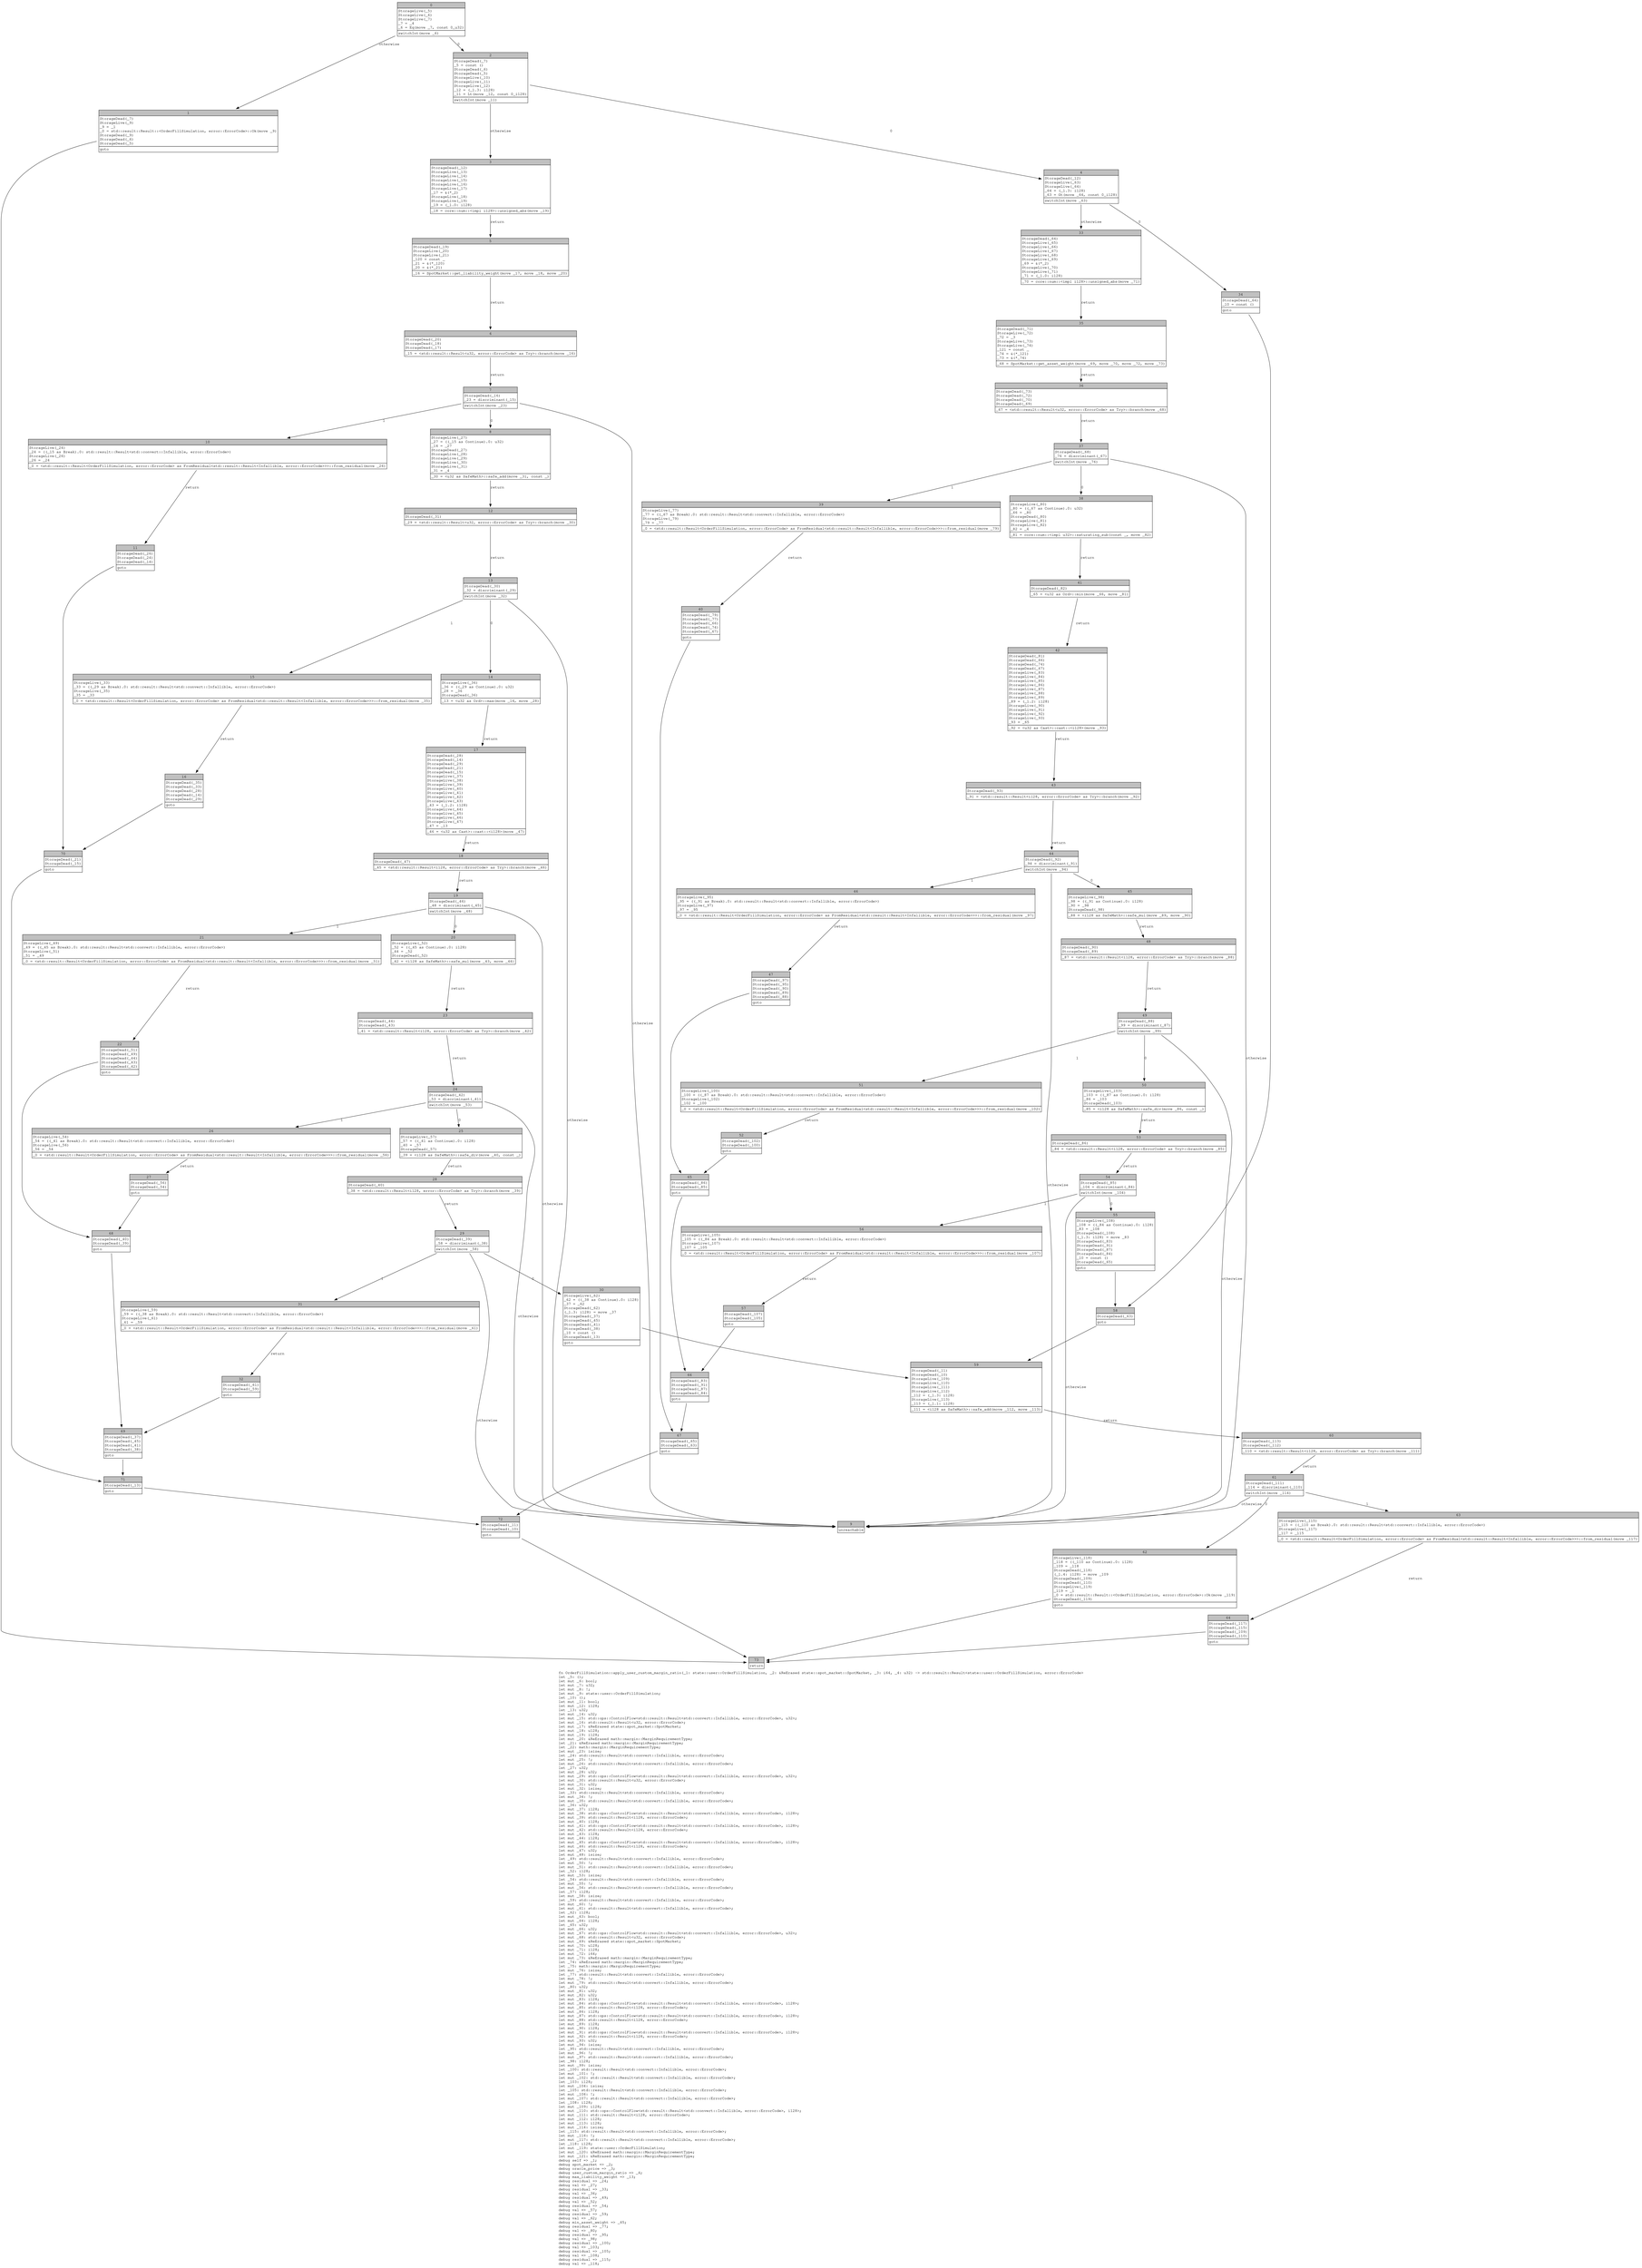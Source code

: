 digraph Mir_0_4340 {
    graph [fontname="Courier, monospace"];
    node [fontname="Courier, monospace"];
    edge [fontname="Courier, monospace"];
    label=<fn OrderFillSimulation::apply_user_custom_margin_ratio(_1: state::user::OrderFillSimulation, _2: &amp;ReErased state::spot_market::SpotMarket, _3: i64, _4: u32) -&gt; std::result::Result&lt;state::user::OrderFillSimulation, error::ErrorCode&gt;<br align="left"/>let _5: ();<br align="left"/>let mut _6: bool;<br align="left"/>let mut _7: u32;<br align="left"/>let mut _8: !;<br align="left"/>let mut _9: state::user::OrderFillSimulation;<br align="left"/>let _10: ();<br align="left"/>let mut _11: bool;<br align="left"/>let mut _12: i128;<br align="left"/>let _13: u32;<br align="left"/>let mut _14: u32;<br align="left"/>let mut _15: std::ops::ControlFlow&lt;std::result::Result&lt;std::convert::Infallible, error::ErrorCode&gt;, u32&gt;;<br align="left"/>let mut _16: std::result::Result&lt;u32, error::ErrorCode&gt;;<br align="left"/>let mut _17: &amp;ReErased state::spot_market::SpotMarket;<br align="left"/>let mut _18: u128;<br align="left"/>let mut _19: i128;<br align="left"/>let mut _20: &amp;ReErased math::margin::MarginRequirementType;<br align="left"/>let _21: &amp;ReErased math::margin::MarginRequirementType;<br align="left"/>let _22: math::margin::MarginRequirementType;<br align="left"/>let mut _23: isize;<br align="left"/>let _24: std::result::Result&lt;std::convert::Infallible, error::ErrorCode&gt;;<br align="left"/>let mut _25: !;<br align="left"/>let mut _26: std::result::Result&lt;std::convert::Infallible, error::ErrorCode&gt;;<br align="left"/>let _27: u32;<br align="left"/>let mut _28: u32;<br align="left"/>let mut _29: std::ops::ControlFlow&lt;std::result::Result&lt;std::convert::Infallible, error::ErrorCode&gt;, u32&gt;;<br align="left"/>let mut _30: std::result::Result&lt;u32, error::ErrorCode&gt;;<br align="left"/>let mut _31: u32;<br align="left"/>let mut _32: isize;<br align="left"/>let _33: std::result::Result&lt;std::convert::Infallible, error::ErrorCode&gt;;<br align="left"/>let mut _34: !;<br align="left"/>let mut _35: std::result::Result&lt;std::convert::Infallible, error::ErrorCode&gt;;<br align="left"/>let _36: u32;<br align="left"/>let mut _37: i128;<br align="left"/>let mut _38: std::ops::ControlFlow&lt;std::result::Result&lt;std::convert::Infallible, error::ErrorCode&gt;, i128&gt;;<br align="left"/>let mut _39: std::result::Result&lt;i128, error::ErrorCode&gt;;<br align="left"/>let mut _40: i128;<br align="left"/>let mut _41: std::ops::ControlFlow&lt;std::result::Result&lt;std::convert::Infallible, error::ErrorCode&gt;, i128&gt;;<br align="left"/>let mut _42: std::result::Result&lt;i128, error::ErrorCode&gt;;<br align="left"/>let mut _43: i128;<br align="left"/>let mut _44: i128;<br align="left"/>let mut _45: std::ops::ControlFlow&lt;std::result::Result&lt;std::convert::Infallible, error::ErrorCode&gt;, i128&gt;;<br align="left"/>let mut _46: std::result::Result&lt;i128, error::ErrorCode&gt;;<br align="left"/>let mut _47: u32;<br align="left"/>let mut _48: isize;<br align="left"/>let _49: std::result::Result&lt;std::convert::Infallible, error::ErrorCode&gt;;<br align="left"/>let mut _50: !;<br align="left"/>let mut _51: std::result::Result&lt;std::convert::Infallible, error::ErrorCode&gt;;<br align="left"/>let _52: i128;<br align="left"/>let mut _53: isize;<br align="left"/>let _54: std::result::Result&lt;std::convert::Infallible, error::ErrorCode&gt;;<br align="left"/>let mut _55: !;<br align="left"/>let mut _56: std::result::Result&lt;std::convert::Infallible, error::ErrorCode&gt;;<br align="left"/>let _57: i128;<br align="left"/>let mut _58: isize;<br align="left"/>let _59: std::result::Result&lt;std::convert::Infallible, error::ErrorCode&gt;;<br align="left"/>let mut _60: !;<br align="left"/>let mut _61: std::result::Result&lt;std::convert::Infallible, error::ErrorCode&gt;;<br align="left"/>let _62: i128;<br align="left"/>let mut _63: bool;<br align="left"/>let mut _64: i128;<br align="left"/>let _65: u32;<br align="left"/>let mut _66: u32;<br align="left"/>let mut _67: std::ops::ControlFlow&lt;std::result::Result&lt;std::convert::Infallible, error::ErrorCode&gt;, u32&gt;;<br align="left"/>let mut _68: std::result::Result&lt;u32, error::ErrorCode&gt;;<br align="left"/>let mut _69: &amp;ReErased state::spot_market::SpotMarket;<br align="left"/>let mut _70: u128;<br align="left"/>let mut _71: i128;<br align="left"/>let mut _72: i64;<br align="left"/>let mut _73: &amp;ReErased math::margin::MarginRequirementType;<br align="left"/>let _74: &amp;ReErased math::margin::MarginRequirementType;<br align="left"/>let _75: math::margin::MarginRequirementType;<br align="left"/>let mut _76: isize;<br align="left"/>let _77: std::result::Result&lt;std::convert::Infallible, error::ErrorCode&gt;;<br align="left"/>let mut _78: !;<br align="left"/>let mut _79: std::result::Result&lt;std::convert::Infallible, error::ErrorCode&gt;;<br align="left"/>let _80: u32;<br align="left"/>let mut _81: u32;<br align="left"/>let mut _82: u32;<br align="left"/>let mut _83: i128;<br align="left"/>let mut _84: std::ops::ControlFlow&lt;std::result::Result&lt;std::convert::Infallible, error::ErrorCode&gt;, i128&gt;;<br align="left"/>let mut _85: std::result::Result&lt;i128, error::ErrorCode&gt;;<br align="left"/>let mut _86: i128;<br align="left"/>let mut _87: std::ops::ControlFlow&lt;std::result::Result&lt;std::convert::Infallible, error::ErrorCode&gt;, i128&gt;;<br align="left"/>let mut _88: std::result::Result&lt;i128, error::ErrorCode&gt;;<br align="left"/>let mut _89: i128;<br align="left"/>let mut _90: i128;<br align="left"/>let mut _91: std::ops::ControlFlow&lt;std::result::Result&lt;std::convert::Infallible, error::ErrorCode&gt;, i128&gt;;<br align="left"/>let mut _92: std::result::Result&lt;i128, error::ErrorCode&gt;;<br align="left"/>let mut _93: u32;<br align="left"/>let mut _94: isize;<br align="left"/>let _95: std::result::Result&lt;std::convert::Infallible, error::ErrorCode&gt;;<br align="left"/>let mut _96: !;<br align="left"/>let mut _97: std::result::Result&lt;std::convert::Infallible, error::ErrorCode&gt;;<br align="left"/>let _98: i128;<br align="left"/>let mut _99: isize;<br align="left"/>let _100: std::result::Result&lt;std::convert::Infallible, error::ErrorCode&gt;;<br align="left"/>let mut _101: !;<br align="left"/>let mut _102: std::result::Result&lt;std::convert::Infallible, error::ErrorCode&gt;;<br align="left"/>let _103: i128;<br align="left"/>let mut _104: isize;<br align="left"/>let _105: std::result::Result&lt;std::convert::Infallible, error::ErrorCode&gt;;<br align="left"/>let mut _106: !;<br align="left"/>let mut _107: std::result::Result&lt;std::convert::Infallible, error::ErrorCode&gt;;<br align="left"/>let _108: i128;<br align="left"/>let mut _109: i128;<br align="left"/>let mut _110: std::ops::ControlFlow&lt;std::result::Result&lt;std::convert::Infallible, error::ErrorCode&gt;, i128&gt;;<br align="left"/>let mut _111: std::result::Result&lt;i128, error::ErrorCode&gt;;<br align="left"/>let mut _112: i128;<br align="left"/>let mut _113: i128;<br align="left"/>let mut _114: isize;<br align="left"/>let _115: std::result::Result&lt;std::convert::Infallible, error::ErrorCode&gt;;<br align="left"/>let mut _116: !;<br align="left"/>let mut _117: std::result::Result&lt;std::convert::Infallible, error::ErrorCode&gt;;<br align="left"/>let _118: i128;<br align="left"/>let mut _119: state::user::OrderFillSimulation;<br align="left"/>let mut _120: &amp;ReErased math::margin::MarginRequirementType;<br align="left"/>let mut _121: &amp;ReErased math::margin::MarginRequirementType;<br align="left"/>debug self =&gt; _1;<br align="left"/>debug spot_market =&gt; _2;<br align="left"/>debug oracle_price =&gt; _3;<br align="left"/>debug user_custom_margin_ratio =&gt; _4;<br align="left"/>debug max_liability_weight =&gt; _13;<br align="left"/>debug residual =&gt; _24;<br align="left"/>debug val =&gt; _27;<br align="left"/>debug residual =&gt; _33;<br align="left"/>debug val =&gt; _36;<br align="left"/>debug residual =&gt; _49;<br align="left"/>debug val =&gt; _52;<br align="left"/>debug residual =&gt; _54;<br align="left"/>debug val =&gt; _57;<br align="left"/>debug residual =&gt; _59;<br align="left"/>debug val =&gt; _62;<br align="left"/>debug min_asset_weight =&gt; _65;<br align="left"/>debug residual =&gt; _77;<br align="left"/>debug val =&gt; _80;<br align="left"/>debug residual =&gt; _95;<br align="left"/>debug val =&gt; _98;<br align="left"/>debug residual =&gt; _100;<br align="left"/>debug val =&gt; _103;<br align="left"/>debug residual =&gt; _105;<br align="left"/>debug val =&gt; _108;<br align="left"/>debug residual =&gt; _115;<br align="left"/>debug val =&gt; _118;<br align="left"/>>;
    bb0__0_4340 [shape="none", label=<<table border="0" cellborder="1" cellspacing="0"><tr><td bgcolor="gray" align="center" colspan="1">0</td></tr><tr><td align="left" balign="left">StorageLive(_5)<br/>StorageLive(_6)<br/>StorageLive(_7)<br/>_7 = _4<br/>_6 = Eq(move _7, const 0_u32)<br/></td></tr><tr><td align="left">switchInt(move _6)</td></tr></table>>];
    bb1__0_4340 [shape="none", label=<<table border="0" cellborder="1" cellspacing="0"><tr><td bgcolor="gray" align="center" colspan="1">1</td></tr><tr><td align="left" balign="left">StorageDead(_7)<br/>StorageLive(_9)<br/>_9 = _1<br/>_0 = std::result::Result::&lt;OrderFillSimulation, error::ErrorCode&gt;::Ok(move _9)<br/>StorageDead(_9)<br/>StorageDead(_6)<br/>StorageDead(_5)<br/></td></tr><tr><td align="left">goto</td></tr></table>>];
    bb2__0_4340 [shape="none", label=<<table border="0" cellborder="1" cellspacing="0"><tr><td bgcolor="gray" align="center" colspan="1">2</td></tr><tr><td align="left" balign="left">StorageDead(_7)<br/>_5 = const ()<br/>StorageDead(_6)<br/>StorageDead(_5)<br/>StorageLive(_10)<br/>StorageLive(_11)<br/>StorageLive(_12)<br/>_12 = (_1.3: i128)<br/>_11 = Lt(move _12, const 0_i128)<br/></td></tr><tr><td align="left">switchInt(move _11)</td></tr></table>>];
    bb3__0_4340 [shape="none", label=<<table border="0" cellborder="1" cellspacing="0"><tr><td bgcolor="gray" align="center" colspan="1">3</td></tr><tr><td align="left" balign="left">StorageDead(_12)<br/>StorageLive(_13)<br/>StorageLive(_14)<br/>StorageLive(_15)<br/>StorageLive(_16)<br/>StorageLive(_17)<br/>_17 = &amp;(*_2)<br/>StorageLive(_18)<br/>StorageLive(_19)<br/>_19 = (_1.0: i128)<br/></td></tr><tr><td align="left">_18 = core::num::&lt;impl i128&gt;::unsigned_abs(move _19)</td></tr></table>>];
    bb4__0_4340 [shape="none", label=<<table border="0" cellborder="1" cellspacing="0"><tr><td bgcolor="gray" align="center" colspan="1">4</td></tr><tr><td align="left" balign="left">StorageDead(_12)<br/>StorageLive(_63)<br/>StorageLive(_64)<br/>_64 = (_1.3: i128)<br/>_63 = Gt(move _64, const 0_i128)<br/></td></tr><tr><td align="left">switchInt(move _63)</td></tr></table>>];
    bb5__0_4340 [shape="none", label=<<table border="0" cellborder="1" cellspacing="0"><tr><td bgcolor="gray" align="center" colspan="1">5</td></tr><tr><td align="left" balign="left">StorageDead(_19)<br/>StorageLive(_20)<br/>StorageLive(_21)<br/>_120 = const _<br/>_21 = &amp;(*_120)<br/>_20 = &amp;(*_21)<br/></td></tr><tr><td align="left">_16 = SpotMarket::get_liability_weight(move _17, move _18, move _20)</td></tr></table>>];
    bb6__0_4340 [shape="none", label=<<table border="0" cellborder="1" cellspacing="0"><tr><td bgcolor="gray" align="center" colspan="1">6</td></tr><tr><td align="left" balign="left">StorageDead(_20)<br/>StorageDead(_18)<br/>StorageDead(_17)<br/></td></tr><tr><td align="left">_15 = &lt;std::result::Result&lt;u32, error::ErrorCode&gt; as Try&gt;::branch(move _16)</td></tr></table>>];
    bb7__0_4340 [shape="none", label=<<table border="0" cellborder="1" cellspacing="0"><tr><td bgcolor="gray" align="center" colspan="1">7</td></tr><tr><td align="left" balign="left">StorageDead(_16)<br/>_23 = discriminant(_15)<br/></td></tr><tr><td align="left">switchInt(move _23)</td></tr></table>>];
    bb8__0_4340 [shape="none", label=<<table border="0" cellborder="1" cellspacing="0"><tr><td bgcolor="gray" align="center" colspan="1">8</td></tr><tr><td align="left" balign="left">StorageLive(_27)<br/>_27 = ((_15 as Continue).0: u32)<br/>_14 = _27<br/>StorageDead(_27)<br/>StorageLive(_28)<br/>StorageLive(_29)<br/>StorageLive(_30)<br/>StorageLive(_31)<br/>_31 = _4<br/></td></tr><tr><td align="left">_30 = &lt;u32 as SafeMath&gt;::safe_add(move _31, const _)</td></tr></table>>];
    bb9__0_4340 [shape="none", label=<<table border="0" cellborder="1" cellspacing="0"><tr><td bgcolor="gray" align="center" colspan="1">9</td></tr><tr><td align="left">unreachable</td></tr></table>>];
    bb10__0_4340 [shape="none", label=<<table border="0" cellborder="1" cellspacing="0"><tr><td bgcolor="gray" align="center" colspan="1">10</td></tr><tr><td align="left" balign="left">StorageLive(_24)<br/>_24 = ((_15 as Break).0: std::result::Result&lt;std::convert::Infallible, error::ErrorCode&gt;)<br/>StorageLive(_26)<br/>_26 = _24<br/></td></tr><tr><td align="left">_0 = &lt;std::result::Result&lt;OrderFillSimulation, error::ErrorCode&gt; as FromResidual&lt;std::result::Result&lt;Infallible, error::ErrorCode&gt;&gt;&gt;::from_residual(move _26)</td></tr></table>>];
    bb11__0_4340 [shape="none", label=<<table border="0" cellborder="1" cellspacing="0"><tr><td bgcolor="gray" align="center" colspan="1">11</td></tr><tr><td align="left" balign="left">StorageDead(_26)<br/>StorageDead(_24)<br/>StorageDead(_14)<br/></td></tr><tr><td align="left">goto</td></tr></table>>];
    bb12__0_4340 [shape="none", label=<<table border="0" cellborder="1" cellspacing="0"><tr><td bgcolor="gray" align="center" colspan="1">12</td></tr><tr><td align="left" balign="left">StorageDead(_31)<br/></td></tr><tr><td align="left">_29 = &lt;std::result::Result&lt;u32, error::ErrorCode&gt; as Try&gt;::branch(move _30)</td></tr></table>>];
    bb13__0_4340 [shape="none", label=<<table border="0" cellborder="1" cellspacing="0"><tr><td bgcolor="gray" align="center" colspan="1">13</td></tr><tr><td align="left" balign="left">StorageDead(_30)<br/>_32 = discriminant(_29)<br/></td></tr><tr><td align="left">switchInt(move _32)</td></tr></table>>];
    bb14__0_4340 [shape="none", label=<<table border="0" cellborder="1" cellspacing="0"><tr><td bgcolor="gray" align="center" colspan="1">14</td></tr><tr><td align="left" balign="left">StorageLive(_36)<br/>_36 = ((_29 as Continue).0: u32)<br/>_28 = _36<br/>StorageDead(_36)<br/></td></tr><tr><td align="left">_13 = &lt;u32 as Ord&gt;::max(move _14, move _28)</td></tr></table>>];
    bb15__0_4340 [shape="none", label=<<table border="0" cellborder="1" cellspacing="0"><tr><td bgcolor="gray" align="center" colspan="1">15</td></tr><tr><td align="left" balign="left">StorageLive(_33)<br/>_33 = ((_29 as Break).0: std::result::Result&lt;std::convert::Infallible, error::ErrorCode&gt;)<br/>StorageLive(_35)<br/>_35 = _33<br/></td></tr><tr><td align="left">_0 = &lt;std::result::Result&lt;OrderFillSimulation, error::ErrorCode&gt; as FromResidual&lt;std::result::Result&lt;Infallible, error::ErrorCode&gt;&gt;&gt;::from_residual(move _35)</td></tr></table>>];
    bb16__0_4340 [shape="none", label=<<table border="0" cellborder="1" cellspacing="0"><tr><td bgcolor="gray" align="center" colspan="1">16</td></tr><tr><td align="left" balign="left">StorageDead(_35)<br/>StorageDead(_33)<br/>StorageDead(_28)<br/>StorageDead(_14)<br/>StorageDead(_29)<br/></td></tr><tr><td align="left">goto</td></tr></table>>];
    bb17__0_4340 [shape="none", label=<<table border="0" cellborder="1" cellspacing="0"><tr><td bgcolor="gray" align="center" colspan="1">17</td></tr><tr><td align="left" balign="left">StorageDead(_28)<br/>StorageDead(_14)<br/>StorageDead(_29)<br/>StorageDead(_21)<br/>StorageDead(_15)<br/>StorageLive(_37)<br/>StorageLive(_38)<br/>StorageLive(_39)<br/>StorageLive(_40)<br/>StorageLive(_41)<br/>StorageLive(_42)<br/>StorageLive(_43)<br/>_43 = (_1.2: i128)<br/>StorageLive(_44)<br/>StorageLive(_45)<br/>StorageLive(_46)<br/>StorageLive(_47)<br/>_47 = _13<br/></td></tr><tr><td align="left">_46 = &lt;u32 as Cast&gt;::cast::&lt;i128&gt;(move _47)</td></tr></table>>];
    bb18__0_4340 [shape="none", label=<<table border="0" cellborder="1" cellspacing="0"><tr><td bgcolor="gray" align="center" colspan="1">18</td></tr><tr><td align="left" balign="left">StorageDead(_47)<br/></td></tr><tr><td align="left">_45 = &lt;std::result::Result&lt;i128, error::ErrorCode&gt; as Try&gt;::branch(move _46)</td></tr></table>>];
    bb19__0_4340 [shape="none", label=<<table border="0" cellborder="1" cellspacing="0"><tr><td bgcolor="gray" align="center" colspan="1">19</td></tr><tr><td align="left" balign="left">StorageDead(_46)<br/>_48 = discriminant(_45)<br/></td></tr><tr><td align="left">switchInt(move _48)</td></tr></table>>];
    bb20__0_4340 [shape="none", label=<<table border="0" cellborder="1" cellspacing="0"><tr><td bgcolor="gray" align="center" colspan="1">20</td></tr><tr><td align="left" balign="left">StorageLive(_52)<br/>_52 = ((_45 as Continue).0: i128)<br/>_44 = _52<br/>StorageDead(_52)<br/></td></tr><tr><td align="left">_42 = &lt;i128 as SafeMath&gt;::safe_mul(move _43, move _44)</td></tr></table>>];
    bb21__0_4340 [shape="none", label=<<table border="0" cellborder="1" cellspacing="0"><tr><td bgcolor="gray" align="center" colspan="1">21</td></tr><tr><td align="left" balign="left">StorageLive(_49)<br/>_49 = ((_45 as Break).0: std::result::Result&lt;std::convert::Infallible, error::ErrorCode&gt;)<br/>StorageLive(_51)<br/>_51 = _49<br/></td></tr><tr><td align="left">_0 = &lt;std::result::Result&lt;OrderFillSimulation, error::ErrorCode&gt; as FromResidual&lt;std::result::Result&lt;Infallible, error::ErrorCode&gt;&gt;&gt;::from_residual(move _51)</td></tr></table>>];
    bb22__0_4340 [shape="none", label=<<table border="0" cellborder="1" cellspacing="0"><tr><td bgcolor="gray" align="center" colspan="1">22</td></tr><tr><td align="left" balign="left">StorageDead(_51)<br/>StorageDead(_49)<br/>StorageDead(_44)<br/>StorageDead(_43)<br/>StorageDead(_42)<br/></td></tr><tr><td align="left">goto</td></tr></table>>];
    bb23__0_4340 [shape="none", label=<<table border="0" cellborder="1" cellspacing="0"><tr><td bgcolor="gray" align="center" colspan="1">23</td></tr><tr><td align="left" balign="left">StorageDead(_44)<br/>StorageDead(_43)<br/></td></tr><tr><td align="left">_41 = &lt;std::result::Result&lt;i128, error::ErrorCode&gt; as Try&gt;::branch(move _42)</td></tr></table>>];
    bb24__0_4340 [shape="none", label=<<table border="0" cellborder="1" cellspacing="0"><tr><td bgcolor="gray" align="center" colspan="1">24</td></tr><tr><td align="left" balign="left">StorageDead(_42)<br/>_53 = discriminant(_41)<br/></td></tr><tr><td align="left">switchInt(move _53)</td></tr></table>>];
    bb25__0_4340 [shape="none", label=<<table border="0" cellborder="1" cellspacing="0"><tr><td bgcolor="gray" align="center" colspan="1">25</td></tr><tr><td align="left" balign="left">StorageLive(_57)<br/>_57 = ((_41 as Continue).0: i128)<br/>_40 = _57<br/>StorageDead(_57)<br/></td></tr><tr><td align="left">_39 = &lt;i128 as SafeMath&gt;::safe_div(move _40, const _)</td></tr></table>>];
    bb26__0_4340 [shape="none", label=<<table border="0" cellborder="1" cellspacing="0"><tr><td bgcolor="gray" align="center" colspan="1">26</td></tr><tr><td align="left" balign="left">StorageLive(_54)<br/>_54 = ((_41 as Break).0: std::result::Result&lt;std::convert::Infallible, error::ErrorCode&gt;)<br/>StorageLive(_56)<br/>_56 = _54<br/></td></tr><tr><td align="left">_0 = &lt;std::result::Result&lt;OrderFillSimulation, error::ErrorCode&gt; as FromResidual&lt;std::result::Result&lt;Infallible, error::ErrorCode&gt;&gt;&gt;::from_residual(move _56)</td></tr></table>>];
    bb27__0_4340 [shape="none", label=<<table border="0" cellborder="1" cellspacing="0"><tr><td bgcolor="gray" align="center" colspan="1">27</td></tr><tr><td align="left" balign="left">StorageDead(_56)<br/>StorageDead(_54)<br/></td></tr><tr><td align="left">goto</td></tr></table>>];
    bb28__0_4340 [shape="none", label=<<table border="0" cellborder="1" cellspacing="0"><tr><td bgcolor="gray" align="center" colspan="1">28</td></tr><tr><td align="left" balign="left">StorageDead(_40)<br/></td></tr><tr><td align="left">_38 = &lt;std::result::Result&lt;i128, error::ErrorCode&gt; as Try&gt;::branch(move _39)</td></tr></table>>];
    bb29__0_4340 [shape="none", label=<<table border="0" cellborder="1" cellspacing="0"><tr><td bgcolor="gray" align="center" colspan="1">29</td></tr><tr><td align="left" balign="left">StorageDead(_39)<br/>_58 = discriminant(_38)<br/></td></tr><tr><td align="left">switchInt(move _58)</td></tr></table>>];
    bb30__0_4340 [shape="none", label=<<table border="0" cellborder="1" cellspacing="0"><tr><td bgcolor="gray" align="center" colspan="1">30</td></tr><tr><td align="left" balign="left">StorageLive(_62)<br/>_62 = ((_38 as Continue).0: i128)<br/>_37 = _62<br/>StorageDead(_62)<br/>(_1.3: i128) = move _37<br/>StorageDead(_37)<br/>StorageDead(_45)<br/>StorageDead(_41)<br/>StorageDead(_38)<br/>_10 = const ()<br/>StorageDead(_13)<br/></td></tr><tr><td align="left">goto</td></tr></table>>];
    bb31__0_4340 [shape="none", label=<<table border="0" cellborder="1" cellspacing="0"><tr><td bgcolor="gray" align="center" colspan="1">31</td></tr><tr><td align="left" balign="left">StorageLive(_59)<br/>_59 = ((_38 as Break).0: std::result::Result&lt;std::convert::Infallible, error::ErrorCode&gt;)<br/>StorageLive(_61)<br/>_61 = _59<br/></td></tr><tr><td align="left">_0 = &lt;std::result::Result&lt;OrderFillSimulation, error::ErrorCode&gt; as FromResidual&lt;std::result::Result&lt;Infallible, error::ErrorCode&gt;&gt;&gt;::from_residual(move _61)</td></tr></table>>];
    bb32__0_4340 [shape="none", label=<<table border="0" cellborder="1" cellspacing="0"><tr><td bgcolor="gray" align="center" colspan="1">32</td></tr><tr><td align="left" balign="left">StorageDead(_61)<br/>StorageDead(_59)<br/></td></tr><tr><td align="left">goto</td></tr></table>>];
    bb33__0_4340 [shape="none", label=<<table border="0" cellborder="1" cellspacing="0"><tr><td bgcolor="gray" align="center" colspan="1">33</td></tr><tr><td align="left" balign="left">StorageDead(_64)<br/>StorageLive(_65)<br/>StorageLive(_66)<br/>StorageLive(_67)<br/>StorageLive(_68)<br/>StorageLive(_69)<br/>_69 = &amp;(*_2)<br/>StorageLive(_70)<br/>StorageLive(_71)<br/>_71 = (_1.0: i128)<br/></td></tr><tr><td align="left">_70 = core::num::&lt;impl i128&gt;::unsigned_abs(move _71)</td></tr></table>>];
    bb34__0_4340 [shape="none", label=<<table border="0" cellborder="1" cellspacing="0"><tr><td bgcolor="gray" align="center" colspan="1">34</td></tr><tr><td align="left" balign="left">StorageDead(_64)<br/>_10 = const ()<br/></td></tr><tr><td align="left">goto</td></tr></table>>];
    bb35__0_4340 [shape="none", label=<<table border="0" cellborder="1" cellspacing="0"><tr><td bgcolor="gray" align="center" colspan="1">35</td></tr><tr><td align="left" balign="left">StorageDead(_71)<br/>StorageLive(_72)<br/>_72 = _3<br/>StorageLive(_73)<br/>StorageLive(_74)<br/>_121 = const _<br/>_74 = &amp;(*_121)<br/>_73 = &amp;(*_74)<br/></td></tr><tr><td align="left">_68 = SpotMarket::get_asset_weight(move _69, move _70, move _72, move _73)</td></tr></table>>];
    bb36__0_4340 [shape="none", label=<<table border="0" cellborder="1" cellspacing="0"><tr><td bgcolor="gray" align="center" colspan="1">36</td></tr><tr><td align="left" balign="left">StorageDead(_73)<br/>StorageDead(_72)<br/>StorageDead(_70)<br/>StorageDead(_69)<br/></td></tr><tr><td align="left">_67 = &lt;std::result::Result&lt;u32, error::ErrorCode&gt; as Try&gt;::branch(move _68)</td></tr></table>>];
    bb37__0_4340 [shape="none", label=<<table border="0" cellborder="1" cellspacing="0"><tr><td bgcolor="gray" align="center" colspan="1">37</td></tr><tr><td align="left" balign="left">StorageDead(_68)<br/>_76 = discriminant(_67)<br/></td></tr><tr><td align="left">switchInt(move _76)</td></tr></table>>];
    bb38__0_4340 [shape="none", label=<<table border="0" cellborder="1" cellspacing="0"><tr><td bgcolor="gray" align="center" colspan="1">38</td></tr><tr><td align="left" balign="left">StorageLive(_80)<br/>_80 = ((_67 as Continue).0: u32)<br/>_66 = _80<br/>StorageDead(_80)<br/>StorageLive(_81)<br/>StorageLive(_82)<br/>_82 = _4<br/></td></tr><tr><td align="left">_81 = core::num::&lt;impl u32&gt;::saturating_sub(const _, move _82)</td></tr></table>>];
    bb39__0_4340 [shape="none", label=<<table border="0" cellborder="1" cellspacing="0"><tr><td bgcolor="gray" align="center" colspan="1">39</td></tr><tr><td align="left" balign="left">StorageLive(_77)<br/>_77 = ((_67 as Break).0: std::result::Result&lt;std::convert::Infallible, error::ErrorCode&gt;)<br/>StorageLive(_79)<br/>_79 = _77<br/></td></tr><tr><td align="left">_0 = &lt;std::result::Result&lt;OrderFillSimulation, error::ErrorCode&gt; as FromResidual&lt;std::result::Result&lt;Infallible, error::ErrorCode&gt;&gt;&gt;::from_residual(move _79)</td></tr></table>>];
    bb40__0_4340 [shape="none", label=<<table border="0" cellborder="1" cellspacing="0"><tr><td bgcolor="gray" align="center" colspan="1">40</td></tr><tr><td align="left" balign="left">StorageDead(_79)<br/>StorageDead(_77)<br/>StorageDead(_66)<br/>StorageDead(_74)<br/>StorageDead(_67)<br/></td></tr><tr><td align="left">goto</td></tr></table>>];
    bb41__0_4340 [shape="none", label=<<table border="0" cellborder="1" cellspacing="0"><tr><td bgcolor="gray" align="center" colspan="1">41</td></tr><tr><td align="left" balign="left">StorageDead(_82)<br/></td></tr><tr><td align="left">_65 = &lt;u32 as Ord&gt;::min(move _66, move _81)</td></tr></table>>];
    bb42__0_4340 [shape="none", label=<<table border="0" cellborder="1" cellspacing="0"><tr><td bgcolor="gray" align="center" colspan="1">42</td></tr><tr><td align="left" balign="left">StorageDead(_81)<br/>StorageDead(_66)<br/>StorageDead(_74)<br/>StorageDead(_67)<br/>StorageLive(_83)<br/>StorageLive(_84)<br/>StorageLive(_85)<br/>StorageLive(_86)<br/>StorageLive(_87)<br/>StorageLive(_88)<br/>StorageLive(_89)<br/>_89 = (_1.2: i128)<br/>StorageLive(_90)<br/>StorageLive(_91)<br/>StorageLive(_92)<br/>StorageLive(_93)<br/>_93 = _65<br/></td></tr><tr><td align="left">_92 = &lt;u32 as Cast&gt;::cast::&lt;i128&gt;(move _93)</td></tr></table>>];
    bb43__0_4340 [shape="none", label=<<table border="0" cellborder="1" cellspacing="0"><tr><td bgcolor="gray" align="center" colspan="1">43</td></tr><tr><td align="left" balign="left">StorageDead(_93)<br/></td></tr><tr><td align="left">_91 = &lt;std::result::Result&lt;i128, error::ErrorCode&gt; as Try&gt;::branch(move _92)</td></tr></table>>];
    bb44__0_4340 [shape="none", label=<<table border="0" cellborder="1" cellspacing="0"><tr><td bgcolor="gray" align="center" colspan="1">44</td></tr><tr><td align="left" balign="left">StorageDead(_92)<br/>_94 = discriminant(_91)<br/></td></tr><tr><td align="left">switchInt(move _94)</td></tr></table>>];
    bb45__0_4340 [shape="none", label=<<table border="0" cellborder="1" cellspacing="0"><tr><td bgcolor="gray" align="center" colspan="1">45</td></tr><tr><td align="left" balign="left">StorageLive(_98)<br/>_98 = ((_91 as Continue).0: i128)<br/>_90 = _98<br/>StorageDead(_98)<br/></td></tr><tr><td align="left">_88 = &lt;i128 as SafeMath&gt;::safe_mul(move _89, move _90)</td></tr></table>>];
    bb46__0_4340 [shape="none", label=<<table border="0" cellborder="1" cellspacing="0"><tr><td bgcolor="gray" align="center" colspan="1">46</td></tr><tr><td align="left" balign="left">StorageLive(_95)<br/>_95 = ((_91 as Break).0: std::result::Result&lt;std::convert::Infallible, error::ErrorCode&gt;)<br/>StorageLive(_97)<br/>_97 = _95<br/></td></tr><tr><td align="left">_0 = &lt;std::result::Result&lt;OrderFillSimulation, error::ErrorCode&gt; as FromResidual&lt;std::result::Result&lt;Infallible, error::ErrorCode&gt;&gt;&gt;::from_residual(move _97)</td></tr></table>>];
    bb47__0_4340 [shape="none", label=<<table border="0" cellborder="1" cellspacing="0"><tr><td bgcolor="gray" align="center" colspan="1">47</td></tr><tr><td align="left" balign="left">StorageDead(_97)<br/>StorageDead(_95)<br/>StorageDead(_90)<br/>StorageDead(_89)<br/>StorageDead(_88)<br/></td></tr><tr><td align="left">goto</td></tr></table>>];
    bb48__0_4340 [shape="none", label=<<table border="0" cellborder="1" cellspacing="0"><tr><td bgcolor="gray" align="center" colspan="1">48</td></tr><tr><td align="left" balign="left">StorageDead(_90)<br/>StorageDead(_89)<br/></td></tr><tr><td align="left">_87 = &lt;std::result::Result&lt;i128, error::ErrorCode&gt; as Try&gt;::branch(move _88)</td></tr></table>>];
    bb49__0_4340 [shape="none", label=<<table border="0" cellborder="1" cellspacing="0"><tr><td bgcolor="gray" align="center" colspan="1">49</td></tr><tr><td align="left" balign="left">StorageDead(_88)<br/>_99 = discriminant(_87)<br/></td></tr><tr><td align="left">switchInt(move _99)</td></tr></table>>];
    bb50__0_4340 [shape="none", label=<<table border="0" cellborder="1" cellspacing="0"><tr><td bgcolor="gray" align="center" colspan="1">50</td></tr><tr><td align="left" balign="left">StorageLive(_103)<br/>_103 = ((_87 as Continue).0: i128)<br/>_86 = _103<br/>StorageDead(_103)<br/></td></tr><tr><td align="left">_85 = &lt;i128 as SafeMath&gt;::safe_div(move _86, const _)</td></tr></table>>];
    bb51__0_4340 [shape="none", label=<<table border="0" cellborder="1" cellspacing="0"><tr><td bgcolor="gray" align="center" colspan="1">51</td></tr><tr><td align="left" balign="left">StorageLive(_100)<br/>_100 = ((_87 as Break).0: std::result::Result&lt;std::convert::Infallible, error::ErrorCode&gt;)<br/>StorageLive(_102)<br/>_102 = _100<br/></td></tr><tr><td align="left">_0 = &lt;std::result::Result&lt;OrderFillSimulation, error::ErrorCode&gt; as FromResidual&lt;std::result::Result&lt;Infallible, error::ErrorCode&gt;&gt;&gt;::from_residual(move _102)</td></tr></table>>];
    bb52__0_4340 [shape="none", label=<<table border="0" cellborder="1" cellspacing="0"><tr><td bgcolor="gray" align="center" colspan="1">52</td></tr><tr><td align="left" balign="left">StorageDead(_102)<br/>StorageDead(_100)<br/></td></tr><tr><td align="left">goto</td></tr></table>>];
    bb53__0_4340 [shape="none", label=<<table border="0" cellborder="1" cellspacing="0"><tr><td bgcolor="gray" align="center" colspan="1">53</td></tr><tr><td align="left" balign="left">StorageDead(_86)<br/></td></tr><tr><td align="left">_84 = &lt;std::result::Result&lt;i128, error::ErrorCode&gt; as Try&gt;::branch(move _85)</td></tr></table>>];
    bb54__0_4340 [shape="none", label=<<table border="0" cellborder="1" cellspacing="0"><tr><td bgcolor="gray" align="center" colspan="1">54</td></tr><tr><td align="left" balign="left">StorageDead(_85)<br/>_104 = discriminant(_84)<br/></td></tr><tr><td align="left">switchInt(move _104)</td></tr></table>>];
    bb55__0_4340 [shape="none", label=<<table border="0" cellborder="1" cellspacing="0"><tr><td bgcolor="gray" align="center" colspan="1">55</td></tr><tr><td align="left" balign="left">StorageLive(_108)<br/>_108 = ((_84 as Continue).0: i128)<br/>_83 = _108<br/>StorageDead(_108)<br/>(_1.3: i128) = move _83<br/>StorageDead(_83)<br/>StorageDead(_91)<br/>StorageDead(_87)<br/>StorageDead(_84)<br/>_10 = const ()<br/>StorageDead(_65)<br/></td></tr><tr><td align="left">goto</td></tr></table>>];
    bb56__0_4340 [shape="none", label=<<table border="0" cellborder="1" cellspacing="0"><tr><td bgcolor="gray" align="center" colspan="1">56</td></tr><tr><td align="left" balign="left">StorageLive(_105)<br/>_105 = ((_84 as Break).0: std::result::Result&lt;std::convert::Infallible, error::ErrorCode&gt;)<br/>StorageLive(_107)<br/>_107 = _105<br/></td></tr><tr><td align="left">_0 = &lt;std::result::Result&lt;OrderFillSimulation, error::ErrorCode&gt; as FromResidual&lt;std::result::Result&lt;Infallible, error::ErrorCode&gt;&gt;&gt;::from_residual(move _107)</td></tr></table>>];
    bb57__0_4340 [shape="none", label=<<table border="0" cellborder="1" cellspacing="0"><tr><td bgcolor="gray" align="center" colspan="1">57</td></tr><tr><td align="left" balign="left">StorageDead(_107)<br/>StorageDead(_105)<br/></td></tr><tr><td align="left">goto</td></tr></table>>];
    bb58__0_4340 [shape="none", label=<<table border="0" cellborder="1" cellspacing="0"><tr><td bgcolor="gray" align="center" colspan="1">58</td></tr><tr><td align="left" balign="left">StorageDead(_63)<br/></td></tr><tr><td align="left">goto</td></tr></table>>];
    bb59__0_4340 [shape="none", label=<<table border="0" cellborder="1" cellspacing="0"><tr><td bgcolor="gray" align="center" colspan="1">59</td></tr><tr><td align="left" balign="left">StorageDead(_11)<br/>StorageDead(_10)<br/>StorageLive(_109)<br/>StorageLive(_110)<br/>StorageLive(_111)<br/>StorageLive(_112)<br/>_112 = (_1.3: i128)<br/>StorageLive(_113)<br/>_113 = (_1.1: i128)<br/></td></tr><tr><td align="left">_111 = &lt;i128 as SafeMath&gt;::safe_add(move _112, move _113)</td></tr></table>>];
    bb60__0_4340 [shape="none", label=<<table border="0" cellborder="1" cellspacing="0"><tr><td bgcolor="gray" align="center" colspan="1">60</td></tr><tr><td align="left" balign="left">StorageDead(_113)<br/>StorageDead(_112)<br/></td></tr><tr><td align="left">_110 = &lt;std::result::Result&lt;i128, error::ErrorCode&gt; as Try&gt;::branch(move _111)</td></tr></table>>];
    bb61__0_4340 [shape="none", label=<<table border="0" cellborder="1" cellspacing="0"><tr><td bgcolor="gray" align="center" colspan="1">61</td></tr><tr><td align="left" balign="left">StorageDead(_111)<br/>_114 = discriminant(_110)<br/></td></tr><tr><td align="left">switchInt(move _114)</td></tr></table>>];
    bb62__0_4340 [shape="none", label=<<table border="0" cellborder="1" cellspacing="0"><tr><td bgcolor="gray" align="center" colspan="1">62</td></tr><tr><td align="left" balign="left">StorageLive(_118)<br/>_118 = ((_110 as Continue).0: i128)<br/>_109 = _118<br/>StorageDead(_118)<br/>(_1.4: i128) = move _109<br/>StorageDead(_109)<br/>StorageDead(_110)<br/>StorageLive(_119)<br/>_119 = _1<br/>_0 = std::result::Result::&lt;OrderFillSimulation, error::ErrorCode&gt;::Ok(move _119)<br/>StorageDead(_119)<br/></td></tr><tr><td align="left">goto</td></tr></table>>];
    bb63__0_4340 [shape="none", label=<<table border="0" cellborder="1" cellspacing="0"><tr><td bgcolor="gray" align="center" colspan="1">63</td></tr><tr><td align="left" balign="left">StorageLive(_115)<br/>_115 = ((_110 as Break).0: std::result::Result&lt;std::convert::Infallible, error::ErrorCode&gt;)<br/>StorageLive(_117)<br/>_117 = _115<br/></td></tr><tr><td align="left">_0 = &lt;std::result::Result&lt;OrderFillSimulation, error::ErrorCode&gt; as FromResidual&lt;std::result::Result&lt;Infallible, error::ErrorCode&gt;&gt;&gt;::from_residual(move _117)</td></tr></table>>];
    bb64__0_4340 [shape="none", label=<<table border="0" cellborder="1" cellspacing="0"><tr><td bgcolor="gray" align="center" colspan="1">64</td></tr><tr><td align="left" balign="left">StorageDead(_117)<br/>StorageDead(_115)<br/>StorageDead(_109)<br/>StorageDead(_110)<br/></td></tr><tr><td align="left">goto</td></tr></table>>];
    bb65__0_4340 [shape="none", label=<<table border="0" cellborder="1" cellspacing="0"><tr><td bgcolor="gray" align="center" colspan="1">65</td></tr><tr><td align="left" balign="left">StorageDead(_86)<br/>StorageDead(_85)<br/></td></tr><tr><td align="left">goto</td></tr></table>>];
    bb66__0_4340 [shape="none", label=<<table border="0" cellborder="1" cellspacing="0"><tr><td bgcolor="gray" align="center" colspan="1">66</td></tr><tr><td align="left" balign="left">StorageDead(_83)<br/>StorageDead(_91)<br/>StorageDead(_87)<br/>StorageDead(_84)<br/></td></tr><tr><td align="left">goto</td></tr></table>>];
    bb67__0_4340 [shape="none", label=<<table border="0" cellborder="1" cellspacing="0"><tr><td bgcolor="gray" align="center" colspan="1">67</td></tr><tr><td align="left" balign="left">StorageDead(_65)<br/>StorageDead(_63)<br/></td></tr><tr><td align="left">goto</td></tr></table>>];
    bb68__0_4340 [shape="none", label=<<table border="0" cellborder="1" cellspacing="0"><tr><td bgcolor="gray" align="center" colspan="1">68</td></tr><tr><td align="left" balign="left">StorageDead(_40)<br/>StorageDead(_39)<br/></td></tr><tr><td align="left">goto</td></tr></table>>];
    bb69__0_4340 [shape="none", label=<<table border="0" cellborder="1" cellspacing="0"><tr><td bgcolor="gray" align="center" colspan="1">69</td></tr><tr><td align="left" balign="left">StorageDead(_37)<br/>StorageDead(_45)<br/>StorageDead(_41)<br/>StorageDead(_38)<br/></td></tr><tr><td align="left">goto</td></tr></table>>];
    bb70__0_4340 [shape="none", label=<<table border="0" cellborder="1" cellspacing="0"><tr><td bgcolor="gray" align="center" colspan="1">70</td></tr><tr><td align="left" balign="left">StorageDead(_21)<br/>StorageDead(_15)<br/></td></tr><tr><td align="left">goto</td></tr></table>>];
    bb71__0_4340 [shape="none", label=<<table border="0" cellborder="1" cellspacing="0"><tr><td bgcolor="gray" align="center" colspan="1">71</td></tr><tr><td align="left" balign="left">StorageDead(_13)<br/></td></tr><tr><td align="left">goto</td></tr></table>>];
    bb72__0_4340 [shape="none", label=<<table border="0" cellborder="1" cellspacing="0"><tr><td bgcolor="gray" align="center" colspan="1">72</td></tr><tr><td align="left" balign="left">StorageDead(_11)<br/>StorageDead(_10)<br/></td></tr><tr><td align="left">goto</td></tr></table>>];
    bb73__0_4340 [shape="none", label=<<table border="0" cellborder="1" cellspacing="0"><tr><td bgcolor="gray" align="center" colspan="1">73</td></tr><tr><td align="left">return</td></tr></table>>];
    bb0__0_4340 -> bb2__0_4340 [label="0"];
    bb0__0_4340 -> bb1__0_4340 [label="otherwise"];
    bb1__0_4340 -> bb73__0_4340 [label=""];
    bb2__0_4340 -> bb4__0_4340 [label="0"];
    bb2__0_4340 -> bb3__0_4340 [label="otherwise"];
    bb3__0_4340 -> bb5__0_4340 [label="return"];
    bb4__0_4340 -> bb34__0_4340 [label="0"];
    bb4__0_4340 -> bb33__0_4340 [label="otherwise"];
    bb5__0_4340 -> bb6__0_4340 [label="return"];
    bb6__0_4340 -> bb7__0_4340 [label="return"];
    bb7__0_4340 -> bb8__0_4340 [label="0"];
    bb7__0_4340 -> bb10__0_4340 [label="1"];
    bb7__0_4340 -> bb9__0_4340 [label="otherwise"];
    bb8__0_4340 -> bb12__0_4340 [label="return"];
    bb10__0_4340 -> bb11__0_4340 [label="return"];
    bb11__0_4340 -> bb70__0_4340 [label=""];
    bb12__0_4340 -> bb13__0_4340 [label="return"];
    bb13__0_4340 -> bb14__0_4340 [label="0"];
    bb13__0_4340 -> bb15__0_4340 [label="1"];
    bb13__0_4340 -> bb9__0_4340 [label="otherwise"];
    bb14__0_4340 -> bb17__0_4340 [label="return"];
    bb15__0_4340 -> bb16__0_4340 [label="return"];
    bb16__0_4340 -> bb70__0_4340 [label=""];
    bb17__0_4340 -> bb18__0_4340 [label="return"];
    bb18__0_4340 -> bb19__0_4340 [label="return"];
    bb19__0_4340 -> bb20__0_4340 [label="0"];
    bb19__0_4340 -> bb21__0_4340 [label="1"];
    bb19__0_4340 -> bb9__0_4340 [label="otherwise"];
    bb20__0_4340 -> bb23__0_4340 [label="return"];
    bb21__0_4340 -> bb22__0_4340 [label="return"];
    bb22__0_4340 -> bb68__0_4340 [label=""];
    bb23__0_4340 -> bb24__0_4340 [label="return"];
    bb24__0_4340 -> bb25__0_4340 [label="0"];
    bb24__0_4340 -> bb26__0_4340 [label="1"];
    bb24__0_4340 -> bb9__0_4340 [label="otherwise"];
    bb25__0_4340 -> bb28__0_4340 [label="return"];
    bb26__0_4340 -> bb27__0_4340 [label="return"];
    bb27__0_4340 -> bb68__0_4340 [label=""];
    bb28__0_4340 -> bb29__0_4340 [label="return"];
    bb29__0_4340 -> bb30__0_4340 [label="0"];
    bb29__0_4340 -> bb31__0_4340 [label="1"];
    bb29__0_4340 -> bb9__0_4340 [label="otherwise"];
    bb30__0_4340 -> bb59__0_4340 [label=""];
    bb31__0_4340 -> bb32__0_4340 [label="return"];
    bb32__0_4340 -> bb69__0_4340 [label=""];
    bb33__0_4340 -> bb35__0_4340 [label="return"];
    bb34__0_4340 -> bb58__0_4340 [label=""];
    bb35__0_4340 -> bb36__0_4340 [label="return"];
    bb36__0_4340 -> bb37__0_4340 [label="return"];
    bb37__0_4340 -> bb38__0_4340 [label="0"];
    bb37__0_4340 -> bb39__0_4340 [label="1"];
    bb37__0_4340 -> bb9__0_4340 [label="otherwise"];
    bb38__0_4340 -> bb41__0_4340 [label="return"];
    bb39__0_4340 -> bb40__0_4340 [label="return"];
    bb40__0_4340 -> bb67__0_4340 [label=""];
    bb41__0_4340 -> bb42__0_4340 [label="return"];
    bb42__0_4340 -> bb43__0_4340 [label="return"];
    bb43__0_4340 -> bb44__0_4340 [label="return"];
    bb44__0_4340 -> bb45__0_4340 [label="0"];
    bb44__0_4340 -> bb46__0_4340 [label="1"];
    bb44__0_4340 -> bb9__0_4340 [label="otherwise"];
    bb45__0_4340 -> bb48__0_4340 [label="return"];
    bb46__0_4340 -> bb47__0_4340 [label="return"];
    bb47__0_4340 -> bb65__0_4340 [label=""];
    bb48__0_4340 -> bb49__0_4340 [label="return"];
    bb49__0_4340 -> bb50__0_4340 [label="0"];
    bb49__0_4340 -> bb51__0_4340 [label="1"];
    bb49__0_4340 -> bb9__0_4340 [label="otherwise"];
    bb50__0_4340 -> bb53__0_4340 [label="return"];
    bb51__0_4340 -> bb52__0_4340 [label="return"];
    bb52__0_4340 -> bb65__0_4340 [label=""];
    bb53__0_4340 -> bb54__0_4340 [label="return"];
    bb54__0_4340 -> bb55__0_4340 [label="0"];
    bb54__0_4340 -> bb56__0_4340 [label="1"];
    bb54__0_4340 -> bb9__0_4340 [label="otherwise"];
    bb55__0_4340 -> bb58__0_4340 [label=""];
    bb56__0_4340 -> bb57__0_4340 [label="return"];
    bb57__0_4340 -> bb66__0_4340 [label=""];
    bb58__0_4340 -> bb59__0_4340 [label=""];
    bb59__0_4340 -> bb60__0_4340 [label="return"];
    bb60__0_4340 -> bb61__0_4340 [label="return"];
    bb61__0_4340 -> bb62__0_4340 [label="0"];
    bb61__0_4340 -> bb63__0_4340 [label="1"];
    bb61__0_4340 -> bb9__0_4340 [label="otherwise"];
    bb62__0_4340 -> bb73__0_4340 [label=""];
    bb63__0_4340 -> bb64__0_4340 [label="return"];
    bb64__0_4340 -> bb73__0_4340 [label=""];
    bb65__0_4340 -> bb66__0_4340 [label=""];
    bb66__0_4340 -> bb67__0_4340 [label=""];
    bb67__0_4340 -> bb72__0_4340 [label=""];
    bb68__0_4340 -> bb69__0_4340 [label=""];
    bb69__0_4340 -> bb71__0_4340 [label=""];
    bb70__0_4340 -> bb71__0_4340 [label=""];
    bb71__0_4340 -> bb72__0_4340 [label=""];
    bb72__0_4340 -> bb73__0_4340 [label=""];
}
